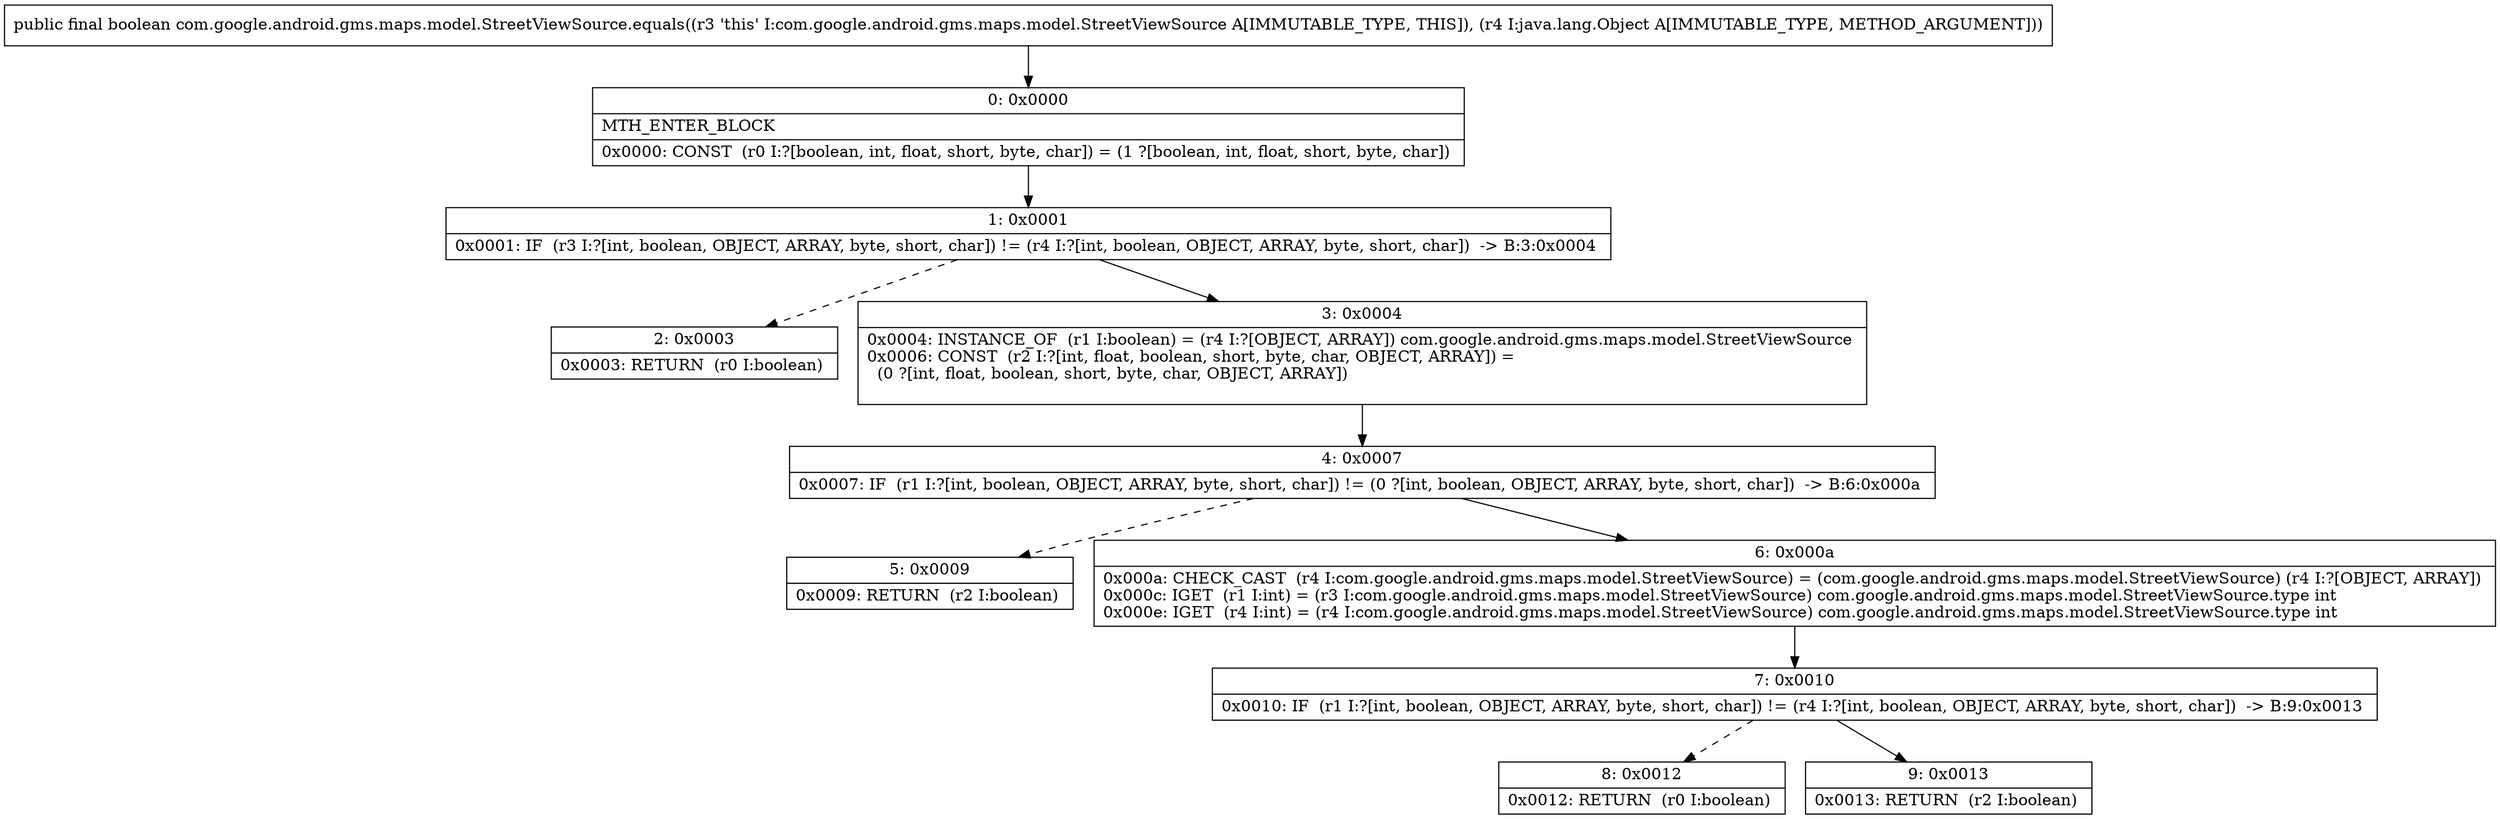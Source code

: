 digraph "CFG forcom.google.android.gms.maps.model.StreetViewSource.equals(Ljava\/lang\/Object;)Z" {
Node_0 [shape=record,label="{0\:\ 0x0000|MTH_ENTER_BLOCK\l|0x0000: CONST  (r0 I:?[boolean, int, float, short, byte, char]) = (1 ?[boolean, int, float, short, byte, char]) \l}"];
Node_1 [shape=record,label="{1\:\ 0x0001|0x0001: IF  (r3 I:?[int, boolean, OBJECT, ARRAY, byte, short, char]) != (r4 I:?[int, boolean, OBJECT, ARRAY, byte, short, char])  \-\> B:3:0x0004 \l}"];
Node_2 [shape=record,label="{2\:\ 0x0003|0x0003: RETURN  (r0 I:boolean) \l}"];
Node_3 [shape=record,label="{3\:\ 0x0004|0x0004: INSTANCE_OF  (r1 I:boolean) = (r4 I:?[OBJECT, ARRAY]) com.google.android.gms.maps.model.StreetViewSource \l0x0006: CONST  (r2 I:?[int, float, boolean, short, byte, char, OBJECT, ARRAY]) = \l  (0 ?[int, float, boolean, short, byte, char, OBJECT, ARRAY])\l \l}"];
Node_4 [shape=record,label="{4\:\ 0x0007|0x0007: IF  (r1 I:?[int, boolean, OBJECT, ARRAY, byte, short, char]) != (0 ?[int, boolean, OBJECT, ARRAY, byte, short, char])  \-\> B:6:0x000a \l}"];
Node_5 [shape=record,label="{5\:\ 0x0009|0x0009: RETURN  (r2 I:boolean) \l}"];
Node_6 [shape=record,label="{6\:\ 0x000a|0x000a: CHECK_CAST  (r4 I:com.google.android.gms.maps.model.StreetViewSource) = (com.google.android.gms.maps.model.StreetViewSource) (r4 I:?[OBJECT, ARRAY]) \l0x000c: IGET  (r1 I:int) = (r3 I:com.google.android.gms.maps.model.StreetViewSource) com.google.android.gms.maps.model.StreetViewSource.type int \l0x000e: IGET  (r4 I:int) = (r4 I:com.google.android.gms.maps.model.StreetViewSource) com.google.android.gms.maps.model.StreetViewSource.type int \l}"];
Node_7 [shape=record,label="{7\:\ 0x0010|0x0010: IF  (r1 I:?[int, boolean, OBJECT, ARRAY, byte, short, char]) != (r4 I:?[int, boolean, OBJECT, ARRAY, byte, short, char])  \-\> B:9:0x0013 \l}"];
Node_8 [shape=record,label="{8\:\ 0x0012|0x0012: RETURN  (r0 I:boolean) \l}"];
Node_9 [shape=record,label="{9\:\ 0x0013|0x0013: RETURN  (r2 I:boolean) \l}"];
MethodNode[shape=record,label="{public final boolean com.google.android.gms.maps.model.StreetViewSource.equals((r3 'this' I:com.google.android.gms.maps.model.StreetViewSource A[IMMUTABLE_TYPE, THIS]), (r4 I:java.lang.Object A[IMMUTABLE_TYPE, METHOD_ARGUMENT])) }"];
MethodNode -> Node_0;
Node_0 -> Node_1;
Node_1 -> Node_2[style=dashed];
Node_1 -> Node_3;
Node_3 -> Node_4;
Node_4 -> Node_5[style=dashed];
Node_4 -> Node_6;
Node_6 -> Node_7;
Node_7 -> Node_8[style=dashed];
Node_7 -> Node_9;
}

